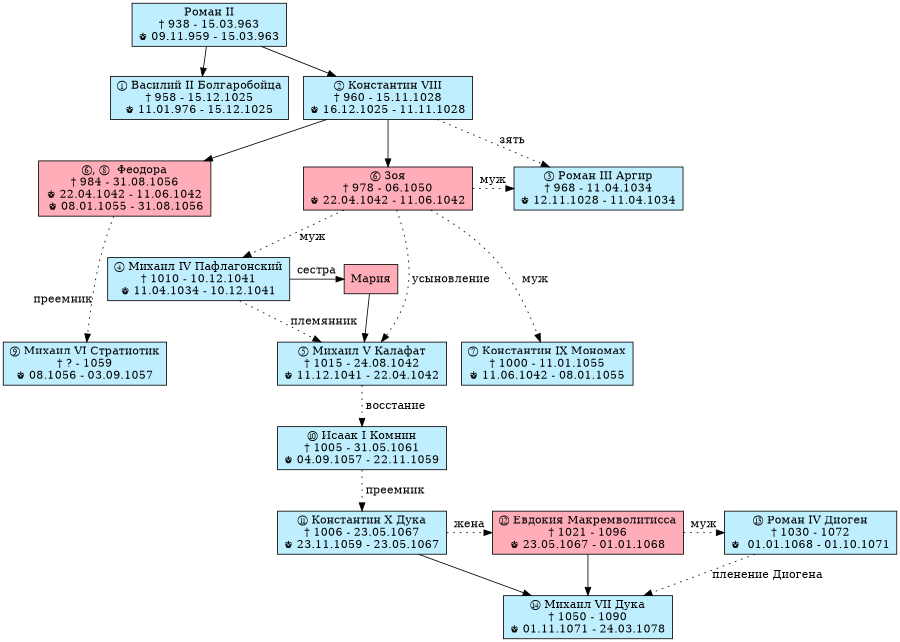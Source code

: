 digraph dynasty {
	size="6,6";
	node [fillcolor=lightblue1, style=filled, shape=rectangle];
	{rank = same; maria; mikhiv; }
	{rank = same; mikhv; konstv; }
	{rank = same; feodora; zoya; romaniii;}
	{rank = same; mikhvi; mikhv;}
	{rank = same; konstx; evdokia; romanx;}

	romanii -> vasilyii
	romanii -> konstviii
	konstviii -> feodora
	konstviii -> zoya
	zoya -> romaniii [style = dotted, label = "муж"]
	konstviii -> romaniii [style = dotted, label = "зять"]
	zoya -> mikhiv [style = dotted, label = "муж"]
	mikhiv -> maria [label = "сестра"]
	mikhiv -> mikhv [style = dotted, label = "племянник"]
	zoya -> mikhv [style = dotted, label = " усыновление"]
	maria -> mikhv
	zoya -> konstv [style = dotted, label = "муж"]
	feodora -> mikhvi [style = "dotted", headlabel = "преемник",labeldistance=6, labelangle=35]
	mikhv -> isaaki [style = "dotted", label = " восстание"]
	isaaki -> konstx [style = "dotted", label = " преемник"]
	konstx -> evdokia [style = "dotted", label = "жена"]
	evdokia -> romanx [style = "dotted", label = "муж"]
	evdokia -> mikhvii
	konstx -> mikhvii
	romanx -> mikhvii [style = "dotted", label = "пленение Диогена"]

	romanii [label = "Роман II\n&#8224; 938 - 15.03.963\n&#9818; 09.11.959 - 15.03.963"]
	vasilyii [label = "&#x2460; Василий II Болгаробойца\n&#8224; 958 - 15.12.1025\n&#9818; 11.01.976 - 15.12.1025"]
	konstviii [label = "&#x2461; Константин VIII\n&#8224; 960 - 15.11.1028\n&#9818; 16.12.1025 - 11.11.1028"]
	zoya [label= "&#x2465; Зоя\n&#8224; 978 - 06.1050\n&#9818; 22.04.1042 - 11.06.1042", fillcolor=lightpink1]
	feodora [label = "&#x2465;, &#x2467;  Феодора\n&#8224; 984 - 31.08.1056\n&#9818; 22.04.1042 - 11.06.1042\n &#9818; 08.01.1055 - 31.08.1056", fillcolor=lightpink1]
	romaniii [label = "&#x2462; Роман III Аргир\n&#8224; 968 - 11.04.1034\n&#9818; 12.11.1028 - 11.04.1034"]
	mikhiv [label = "&#x2463; Михаил IV Пафлагонский\n&#8224; 1010 - 10.12.1041\n&#9818; 11.04.1034 - 10.12.1041"]
	maria [label = "Мария", fillcolor=lightpink1]
	mikhv [label = "&#x2464; Михаил V Калафат\n&#8224; 1015 - 24.08.1042\n&#9818; 11.12.1041 - 22.04.1042"]
	konstv [label = "&#x2466; Константин IX Мономах\n&#8224; 1000 - 11.01.1055\n&#9818; 11.06.1042 - 08.01.1055"]
        mikhvi [label = "&#x2468; Михаил VI Стратиотик\n&#8224; ? - 1059\n&#9818; 08.1056 - 03.09.1057"]
	isaaki [label = "&#x2469; Исаак I Комнин\n&#8224; 1005 - 31.05.1061\n&#9818; 04.09.1057 - 22.11.1059"]
	konstx [label = "&#x246A; Константин X Дука\n&#8224; 1006 - 23.05.1067\n&#9818; 23.11.1059 - 23.05.1067"]
	evdokia [label = "&#x246B; Евдокия Макремволитисса\n&#8224; 1021 - 1096\n&#9818; 23.05.1067 - 01.01.1068", fillcolor=lightpink1]
	romanx [label = "&#x246C; Роман IV Диоген\n&#8224; 1030 - 1072\n&#9818;  01.01.1068 - 01.10.1071"]
	mikhvii [label = "&#x246D; Михаил VII Дука\n&#8224; 1050 - 1090\n&#9818; 01.11.1071 - 24.03.1078"]
}
